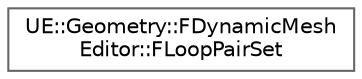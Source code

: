 digraph "Graphical Class Hierarchy"
{
 // INTERACTIVE_SVG=YES
 // LATEX_PDF_SIZE
  bgcolor="transparent";
  edge [fontname=Helvetica,fontsize=10,labelfontname=Helvetica,labelfontsize=10];
  node [fontname=Helvetica,fontsize=10,shape=box,height=0.2,width=0.4];
  rankdir="LR";
  Node0 [id="Node000000",label="UE::Geometry::FDynamicMesh\lEditor::FLoopPairSet",height=0.2,width=0.4,color="grey40", fillcolor="white", style="filled",URL="$de/dc0/structUE_1_1Geometry_1_1FDynamicMeshEditor_1_1FLoopPairSet.html",tooltip="Pair of associated vertex and edge loops."];
}

